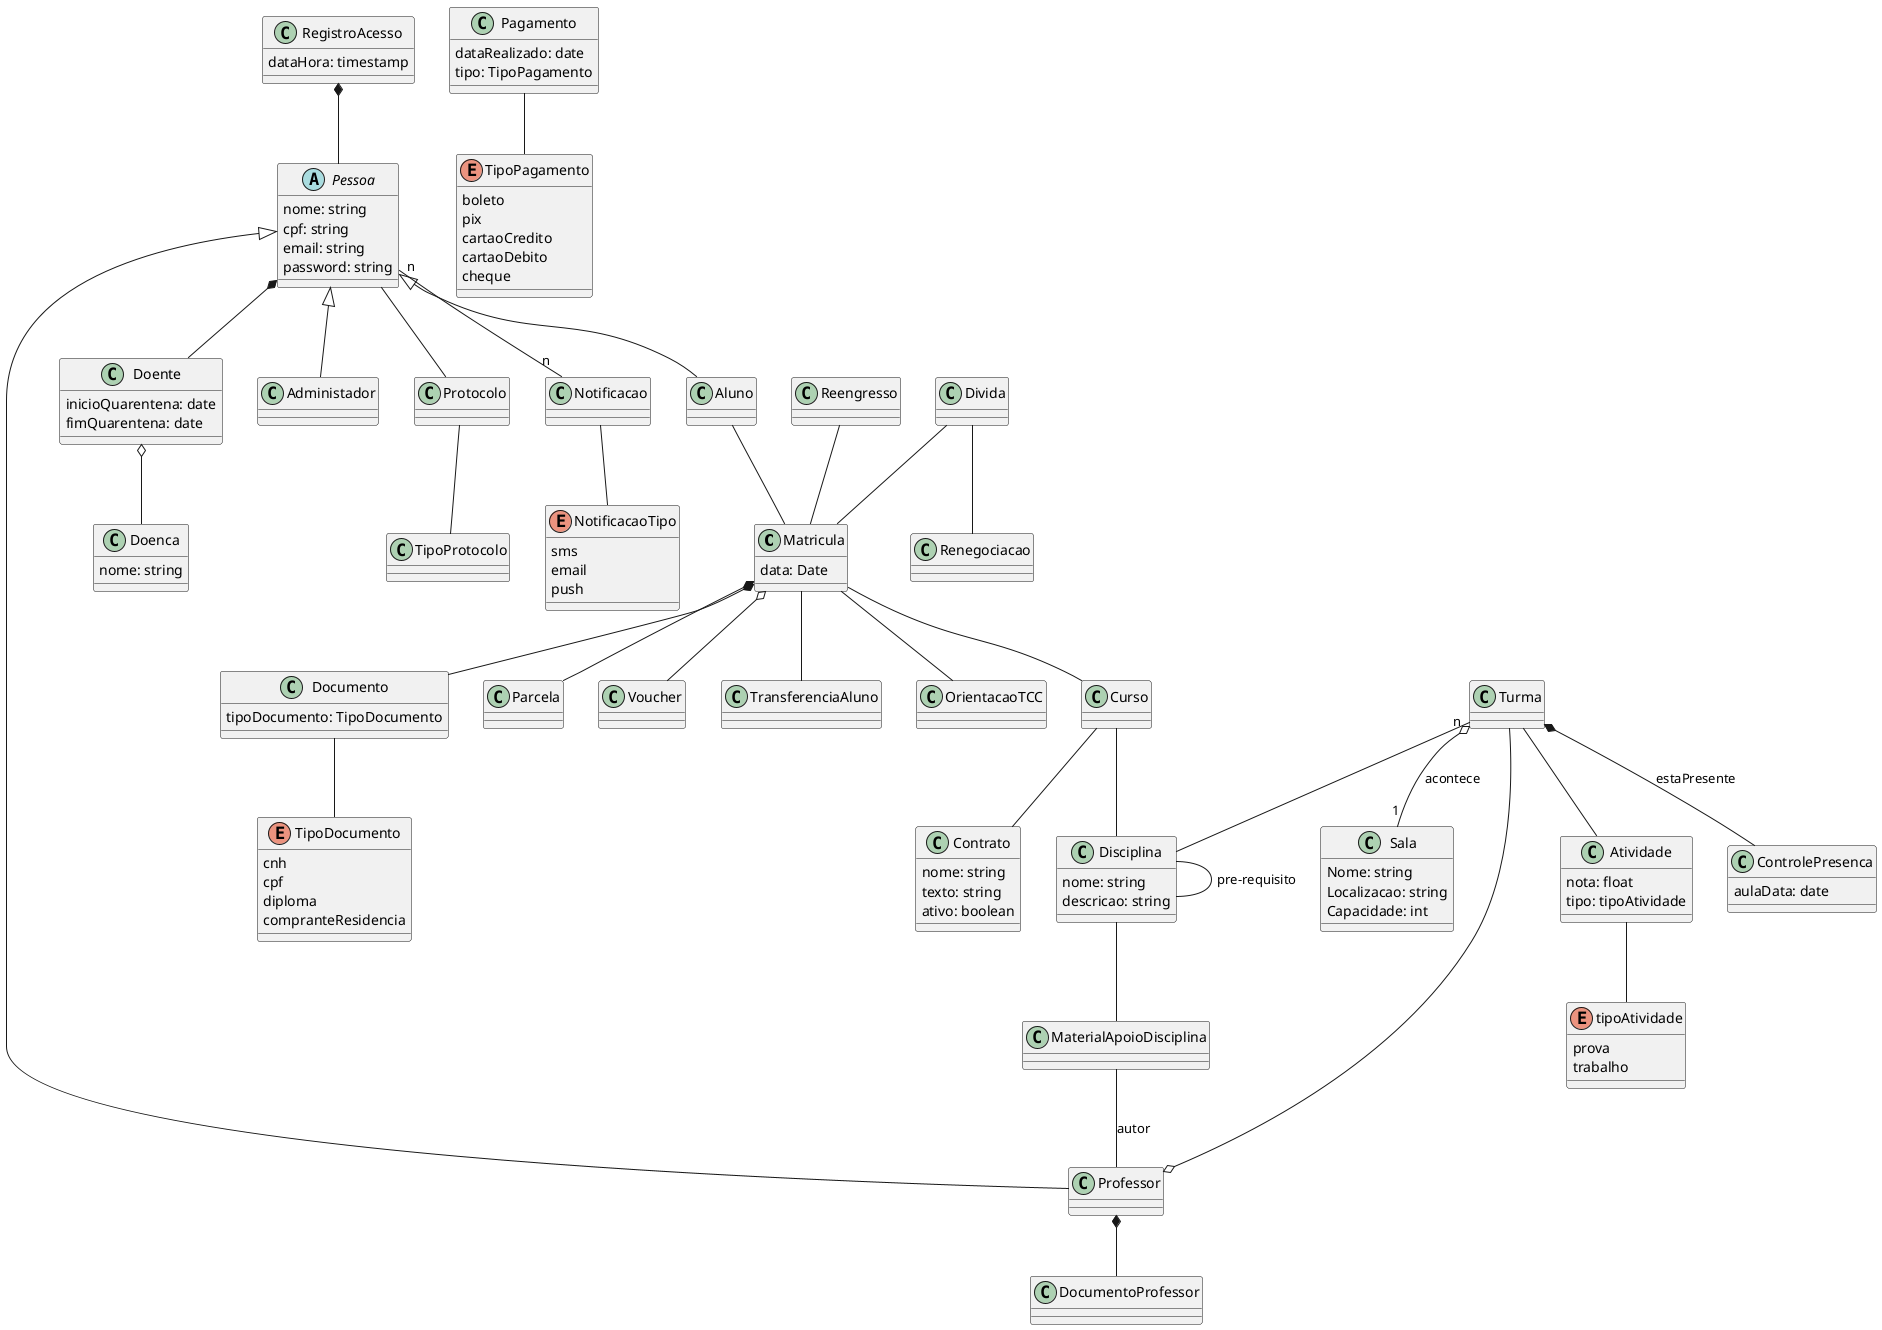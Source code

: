 @startuml
'https://plantuml.com/class-diagram
'Aggregation implies a relationship where the
'child can exist independently of the parent.
'Example: Class (parent) and Student (child).
'Delete the Class and the Students still exist.
'Composition implies a relationship where the child cannot exist independent of the parent
class Matricula{
    data: Date
'    cpf: string
'    Diploma: Documento
}
abstract class Pessoa{
    nome: string
    cpf: string
    email: string
    password: string
}
class RegistroAcesso{
    dataHora: timestamp
}

class Aluno
class Professor
class Administador
class Atividade{
    nota: float
    tipo: tipoAtividade
    'TODO linkVideo: url
}
class Doenca{
    nome: string
}
class Doente{
    inicioQuarentena: date
    fimQuarentena: date
}
class Curso
class ControlePresenca{
    aulaData: date
}
class Disciplina{
    nome: string
    descricao: string
}
class MaterialApoioDisciplina
class Contrato{
    nome: string
    texto: string
    ativo: boolean
}
enum tipoAtividade {
    prova
    trabalho
}
class Turma
class Sala{
    Nome: string
    Localizacao: string
    Capacidade: int
}
class Documento{
    tipoDocumento: TipoDocumento
}
class Parcela
class Pagamento{
    dataRealizado: date
    tipo: TipoPagamento
}
class Voucher
class Renegociacao{}
class TransferenciaAluno{}
class Reengresso{
}
class Divida{
}
class OrientacaoTCC{}
class Protocolo
class TipoProtocolo
class Notificacao
class DocumentoProfessor
enum NotificacaoTipo{
  sms
  email
  push
}
Divida -- Renegociacao
Matricula -- TransferenciaAluno
Matricula -- OrientacaoTCC
Divida -- Matricula
Reengresso -- Matricula
enum TipoPagamento{
    boleto
    pix
    cartaoCredito
    cartaoDebito
    cheque
}
enum TipoDocumento{
    cnh
    cpf
    diploma
    compranteResidencia
}
Documento -- TipoDocumento
Aluno -- Matricula
Disciplina -- Disciplina : pre-requisito
Disciplina -- MaterialApoioDisciplina
MaterialApoioDisciplina -- Professor : autor
Matricula -- Curso
Matricula *-- Documento
Matricula o-- Voucher
Matricula *-- Parcela
Curso -- Disciplina
Curso -- Contrato
Pessoa <|-- Administador
Pessoa <|-- Aluno
Pessoa <|-- Professor
Pessoa -- Protocolo
Protocolo -- TipoProtocolo
'TODO confirmar lado do losango
Atividade -- tipoAtividade
Turma "n" o-- "1" Sala : acontece
Turma --o Professor
Turma -- Disciplina
Turma -- Atividade
Turma *-- ControlePresenca: estaPresente
RegistroAcesso *-- Pessoa
'TODO confirmar lado do losango
Doente o-- Doenca
Pessoa *-- Doente
Pessoa "n" -- "n" Notificacao
Pagamento -- TipoPagamento
Notificacao -- NotificacaoTipo
Professor *-- DocumentoProfessor


@enduml
